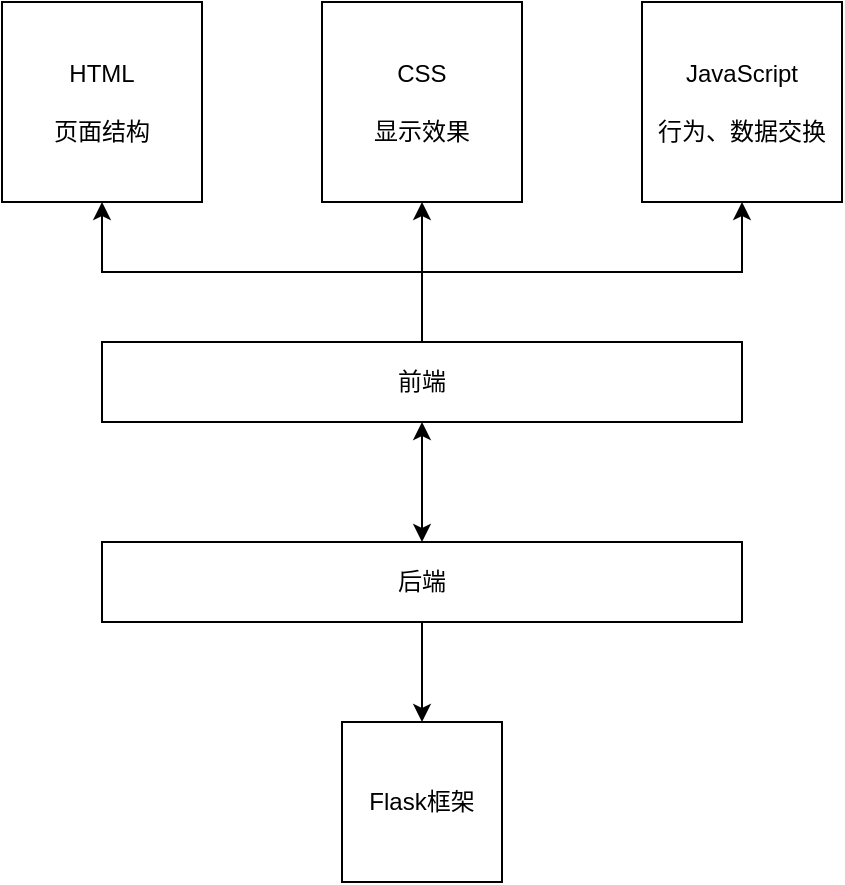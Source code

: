 <mxfile version="24.7.16">
  <diagram name="第 1 页" id="8LmBcNI--tKPu7FltJg5">
    <mxGraphModel dx="786" dy="727" grid="1" gridSize="10" guides="1" tooltips="1" connect="1" arrows="1" fold="1" page="1" pageScale="1" pageWidth="827" pageHeight="1169" math="0" shadow="0">
      <root>
        <mxCell id="0" />
        <mxCell id="1" parent="0" />
        <mxCell id="7QBGPzDU7OmqLAZBRUC4-1" value="HTML&lt;div&gt;&lt;br&gt;页面结构&lt;/div&gt;" style="whiteSpace=wrap;html=1;aspect=fixed;" vertex="1" parent="1">
          <mxGeometry x="120" y="80" width="100" height="100" as="geometry" />
        </mxCell>
        <mxCell id="7QBGPzDU7OmqLAZBRUC4-2" value="CSS&lt;div&gt;&lt;br&gt;&lt;div&gt;显示效果&lt;/div&gt;&lt;/div&gt;" style="whiteSpace=wrap;html=1;aspect=fixed;" vertex="1" parent="1">
          <mxGeometry x="280" y="80" width="100" height="100" as="geometry" />
        </mxCell>
        <mxCell id="7QBGPzDU7OmqLAZBRUC4-3" value="JavaScript&lt;div&gt;&lt;br&gt;&lt;div&gt;行为、数据交换&lt;/div&gt;&lt;/div&gt;" style="whiteSpace=wrap;html=1;aspect=fixed;" vertex="1" parent="1">
          <mxGeometry x="440" y="80" width="100" height="100" as="geometry" />
        </mxCell>
        <mxCell id="7QBGPzDU7OmqLAZBRUC4-11" style="edgeStyle=orthogonalEdgeStyle;rounded=0;orthogonalLoop=1;jettySize=auto;html=1;entryX=0.5;entryY=1;entryDx=0;entryDy=0;" edge="1" parent="1" source="7QBGPzDU7OmqLAZBRUC4-5" target="7QBGPzDU7OmqLAZBRUC4-2">
          <mxGeometry relative="1" as="geometry" />
        </mxCell>
        <mxCell id="7QBGPzDU7OmqLAZBRUC4-5" value="前端" style="rounded=0;whiteSpace=wrap;html=1;" vertex="1" parent="1">
          <mxGeometry x="170" y="250" width="320" height="40" as="geometry" />
        </mxCell>
        <mxCell id="7QBGPzDU7OmqLAZBRUC4-12" value="" style="endArrow=classic;html=1;rounded=0;exitX=0.5;exitY=0;exitDx=0;exitDy=0;entryX=0.5;entryY=1;entryDx=0;entryDy=0;edgeStyle=orthogonalEdgeStyle;" edge="1" parent="1" source="7QBGPzDU7OmqLAZBRUC4-5" target="7QBGPzDU7OmqLAZBRUC4-1">
          <mxGeometry width="50" height="50" relative="1" as="geometry">
            <mxPoint x="110" y="210" as="sourcePoint" />
            <mxPoint x="160" y="160" as="targetPoint" />
          </mxGeometry>
        </mxCell>
        <mxCell id="7QBGPzDU7OmqLAZBRUC4-13" value="" style="endArrow=classic;html=1;rounded=0;entryX=0.5;entryY=1;entryDx=0;entryDy=0;exitX=0.5;exitY=0;exitDx=0;exitDy=0;edgeStyle=orthogonalEdgeStyle;" edge="1" parent="1" source="7QBGPzDU7OmqLAZBRUC4-5" target="7QBGPzDU7OmqLAZBRUC4-3">
          <mxGeometry width="50" height="50" relative="1" as="geometry">
            <mxPoint x="320" y="240" as="sourcePoint" />
            <mxPoint x="370" y="190" as="targetPoint" />
          </mxGeometry>
        </mxCell>
        <mxCell id="7QBGPzDU7OmqLAZBRUC4-14" value="后端" style="rounded=0;whiteSpace=wrap;html=1;" vertex="1" parent="1">
          <mxGeometry x="170" y="350" width="320" height="40" as="geometry" />
        </mxCell>
        <mxCell id="7QBGPzDU7OmqLAZBRUC4-15" value="" style="endArrow=classic;startArrow=classic;html=1;rounded=0;exitX=0.5;exitY=0;exitDx=0;exitDy=0;" edge="1" parent="1" source="7QBGPzDU7OmqLAZBRUC4-14">
          <mxGeometry width="50" height="50" relative="1" as="geometry">
            <mxPoint x="280" y="340" as="sourcePoint" />
            <mxPoint x="330" y="290" as="targetPoint" />
          </mxGeometry>
        </mxCell>
        <mxCell id="7QBGPzDU7OmqLAZBRUC4-16" value="Flask框架" style="whiteSpace=wrap;html=1;aspect=fixed;" vertex="1" parent="1">
          <mxGeometry x="290" y="440" width="80" height="80" as="geometry" />
        </mxCell>
        <mxCell id="7QBGPzDU7OmqLAZBRUC4-17" value="" style="endArrow=classic;html=1;rounded=0;entryX=0.5;entryY=0;entryDx=0;entryDy=0;" edge="1" parent="1" target="7QBGPzDU7OmqLAZBRUC4-16">
          <mxGeometry width="50" height="50" relative="1" as="geometry">
            <mxPoint x="330" y="390" as="sourcePoint" />
            <mxPoint x="380" y="340" as="targetPoint" />
          </mxGeometry>
        </mxCell>
      </root>
    </mxGraphModel>
  </diagram>
</mxfile>
